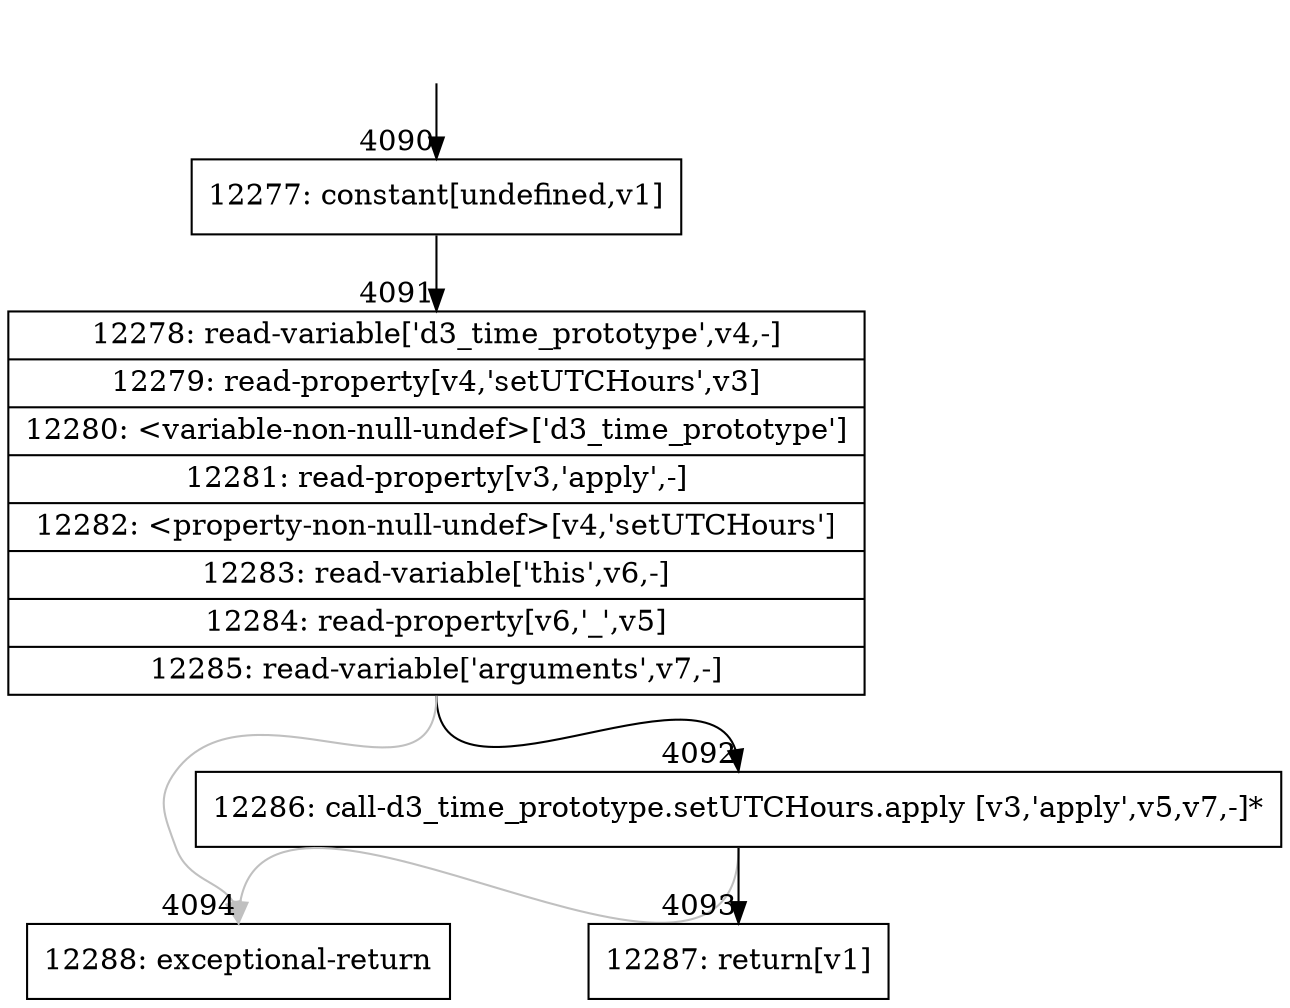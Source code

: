 digraph {
rankdir="TD"
BB_entry376[shape=none,label=""];
BB_entry376 -> BB4090 [tailport=s, headport=n, headlabel="    4090"]
BB4090 [shape=record label="{12277: constant[undefined,v1]}" ] 
BB4090 -> BB4091 [tailport=s, headport=n, headlabel="      4091"]
BB4091 [shape=record label="{12278: read-variable['d3_time_prototype',v4,-]|12279: read-property[v4,'setUTCHours',v3]|12280: \<variable-non-null-undef\>['d3_time_prototype']|12281: read-property[v3,'apply',-]|12282: \<property-non-null-undef\>[v4,'setUTCHours']|12283: read-variable['this',v6,-]|12284: read-property[v6,'_',v5]|12285: read-variable['arguments',v7,-]}" ] 
BB4091 -> BB4092 [tailport=s, headport=n, headlabel="      4092"]
BB4091 -> BB4094 [tailport=s, headport=n, color=gray, headlabel="      4094"]
BB4092 [shape=record label="{12286: call-d3_time_prototype.setUTCHours.apply [v3,'apply',v5,v7,-]*}" ] 
BB4092 -> BB4093 [tailport=s, headport=n, headlabel="      4093"]
BB4092 -> BB4094 [tailport=s, headport=n, color=gray]
BB4093 [shape=record label="{12287: return[v1]}" ] 
BB4094 [shape=record label="{12288: exceptional-return}" ] 
//#$~ 2378
}
